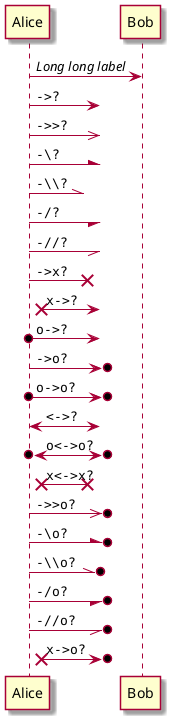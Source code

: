 @startuml

skin rose
participant Alice as a
participant Bob   as b
a ->     b : //Long long label//
a ->?      : ""->?   ""
a ->>?     : ""->>?  ""
a -\?      : ""-\?   ""
a -\\?     : ""-\\\\?""
a -/?      : ""-/?   ""
a -//?     : ""-//?  ""
a ->x?     : ""->x?  ""
a x->?     : ""x->?  ""
a o->?     : ""o->?  ""
a ->o?     : ""->o?  ""
a o->o?    : ""o->o? ""
a <->?     : ""<->?  ""
a o<->o?   : ""o<->o?""
a x<->x?   : ""x<->x?""
a ->>o?    : ""->>o? ""
a -\o?     : ""-\o?  ""
a -\\o?    : ""-\\\\o?""
a -/o?     : ""-/o?  ""
a -//o?    : ""-//o? ""
a x->o?    : ""x->o? ""

@enduml
